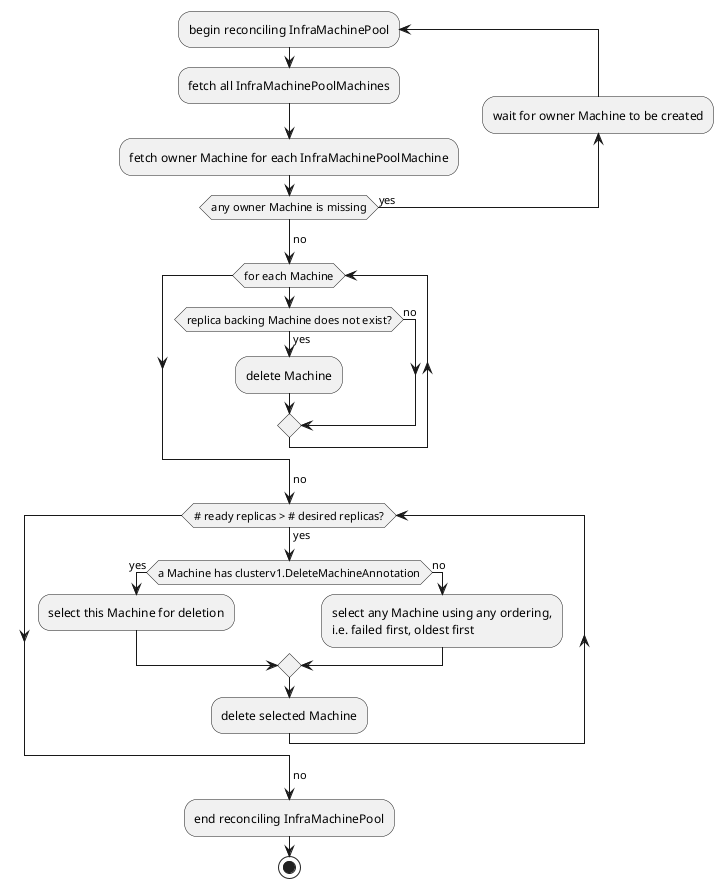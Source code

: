 @startuml inframachinepool-scale-down
repeat :begin reconciling InfraMachinePool;
  :fetch all InfraMachinePoolMachines;
  :fetch owner Machine for each InfraMachinePoolMachine;
backward:wait for owner Machine to be created;
repeat while (any owner Machine is missing) is (yes)
-> no;
while (for each Machine)
  if (replica backing Machine does not exist?) then (yes)
    :delete Machine;
  else (no)
  endif
endwhile
->no;
while (~# ready replicas > # desired replicas?) is (yes)
  if (a Machine has clusterv1.DeleteMachineAnnotation) then (yes)
    :select this Machine for deletion;
  else (no)
    :select any Machine using any ordering,
    i.e. failed first, oldest first;
  endif
  :delete selected Machine;
endwhile
->no;
:end reconciling InfraMachinePool;
stop
@enduml
